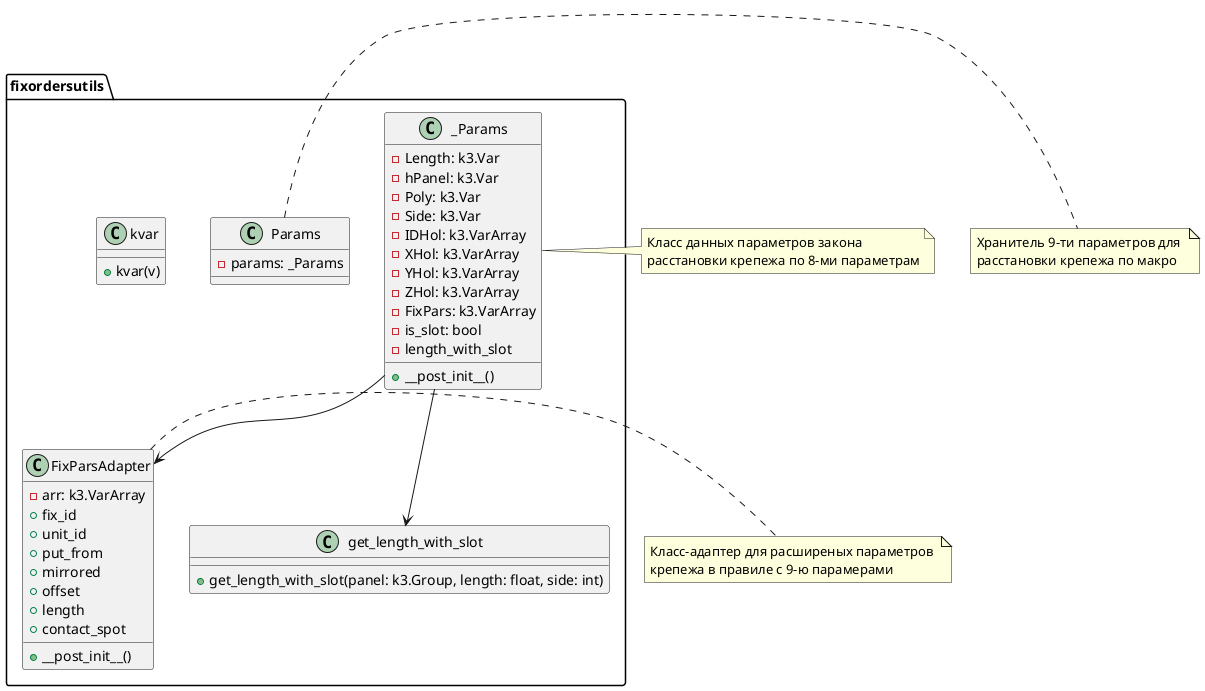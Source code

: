 @startuml
' UML диаграмма для fixordersutils/properties.py

package "fixordersutils" {
  class FixParsAdapter {
    -arr: k3.VarArray
    +fix_id
    +unit_id
    +put_from
    +mirrored
    +offset
    +length
    +contact_spot
    +__post_init__()
  }
  
  class _Params {
    -Length: k3.Var
    -hPanel: k3.Var
    -Poly: k3.Var
    -Side: k3.Var
    -IDHol: k3.VarArray
    -XHol: k3.VarArray
    -YHol: k3.VarArray
    -ZHol: k3.VarArray
    -FixPars: k3.VarArray
    -is_slot: bool
    -length_with_slot
    +__post_init__()
  }
  
  class Params {
    -params: _Params
  }
  
  class get_length_with_slot {
    +get_length_with_slot(panel: k3.Group, length: float, side: int)
  }
  
  class kvar {
    +kvar(v)
  }
  
  _Params --> FixParsAdapter
  _Params --> get_length_with_slot
}

note right of FixParsAdapter
  Класс-адаптер для расширеных параметров 
  крепежа в правиле с 9-ю парамерами
end note

note right of _Params
  Класс данных параметров закона 
  расстановки крепежа по 8-ми параметрам
end note

note right of Params
  Хранитель 9-ти параметров для 
  расстановки крепежа по макро
end note

@enduml